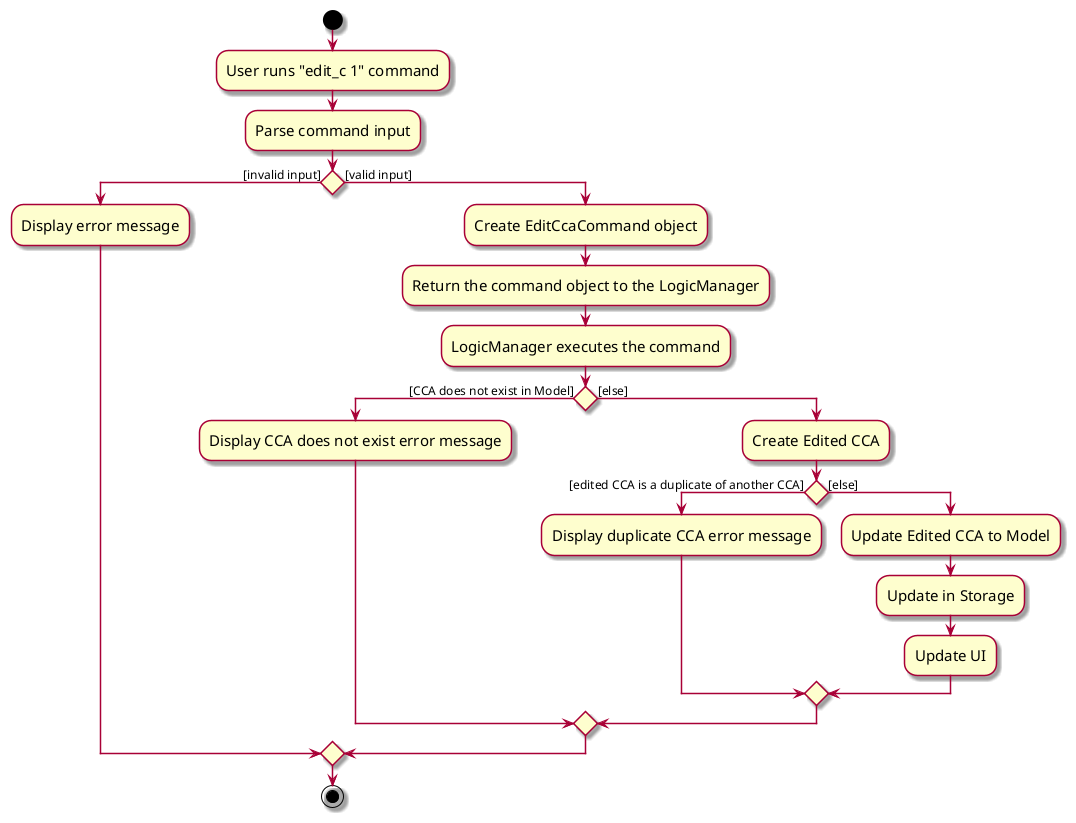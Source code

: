 @startuml
skin rose
skinparam ActivityFontSize 15
skinparam ArrowFontSize 12

start
:User runs "edit_c 1" command;
:Parse command input;

if () then ([invalid input])
  :Display error message;

else ([valid input])
  :Create EditCcaCommand object;
  :Return the command object to the LogicManager;
  :LogicManager executes the command;

if () then ([CCA does not exist in Model])
  :Display CCA does not exist error message;

else ([else])

  :Create Edited CCA;

if () then ([edited CCA is a duplicate of another CCA])
  :Display duplicate CCA error message;

else ([else])
  :Update Edited CCA to Model;
  :Update in Storage;
  :Update UI;

endif
endif
endif
stop
@enduml
